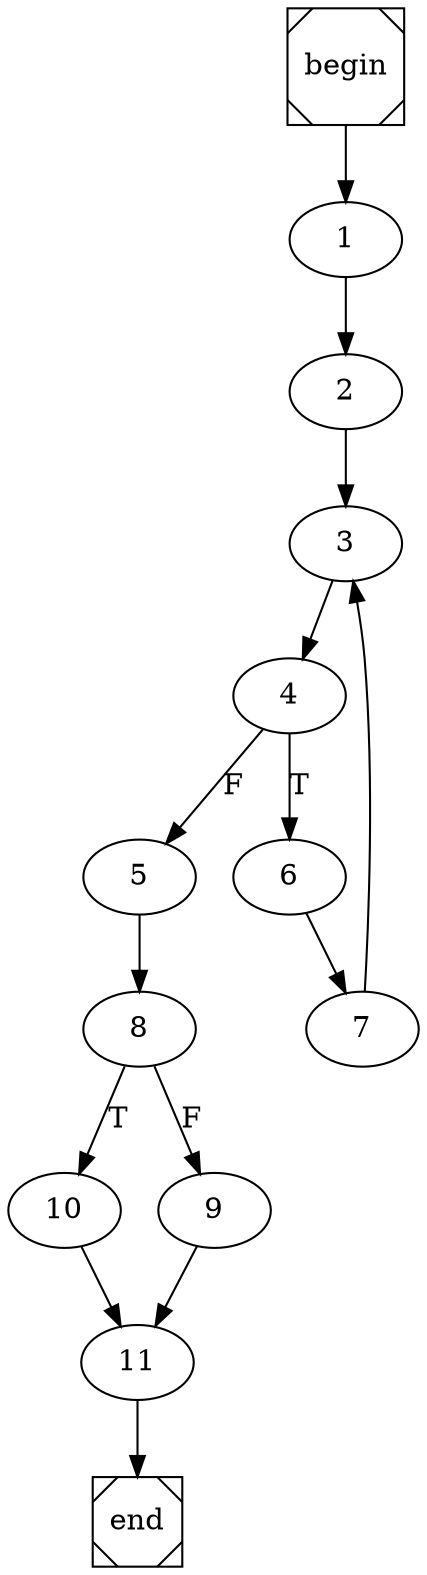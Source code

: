 digraph cfg {
	begin [shape=Msquare];
	end [shape=Msquare];
	begin -> 1;	1 -> 2;	2 -> 3;	3 -> 4;	4 -> 6[label=T];	4 -> 5[label=F];	5 -> 8;	6 -> 7;	7 -> 3;	8 -> 10[label=T];	8 -> 9[label=F];	9 -> 11;	10 -> 11;	11 -> end;}
